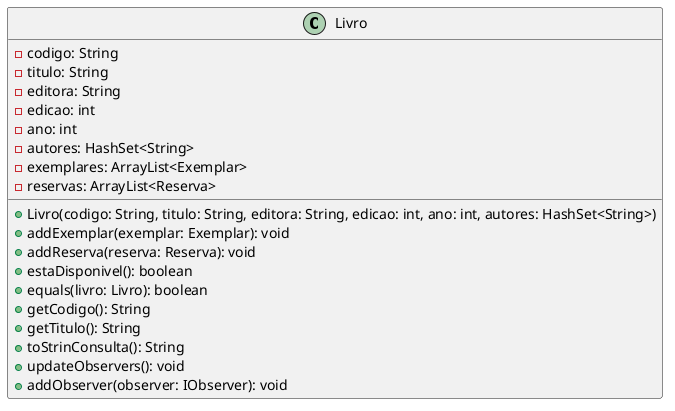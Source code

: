@startuml

class Livro {
    - codigo: String
    - titulo: String
    - editora: String
    -edicao: int
    - ano: int
    - autores: HashSet<String>
    - exemplares: ArrayList<Exemplar>
    - reservas: ArrayList<Reserva>

    +Livro(codigo: String, titulo: String, editora: String, edicao: int, ano: int, autores: HashSet<String>)
    +addExemplar(exemplar: Exemplar): void
    +addReserva(reserva: Reserva): void
    +estaDisponivel(): boolean
    +equals(livro: Livro): boolean
    +getCodigo(): String
    +getTitulo(): String
    +toStrinConsulta(): String
    +updateObservers(): void
    +addObserver(observer: IObserver): void
}

@enduml